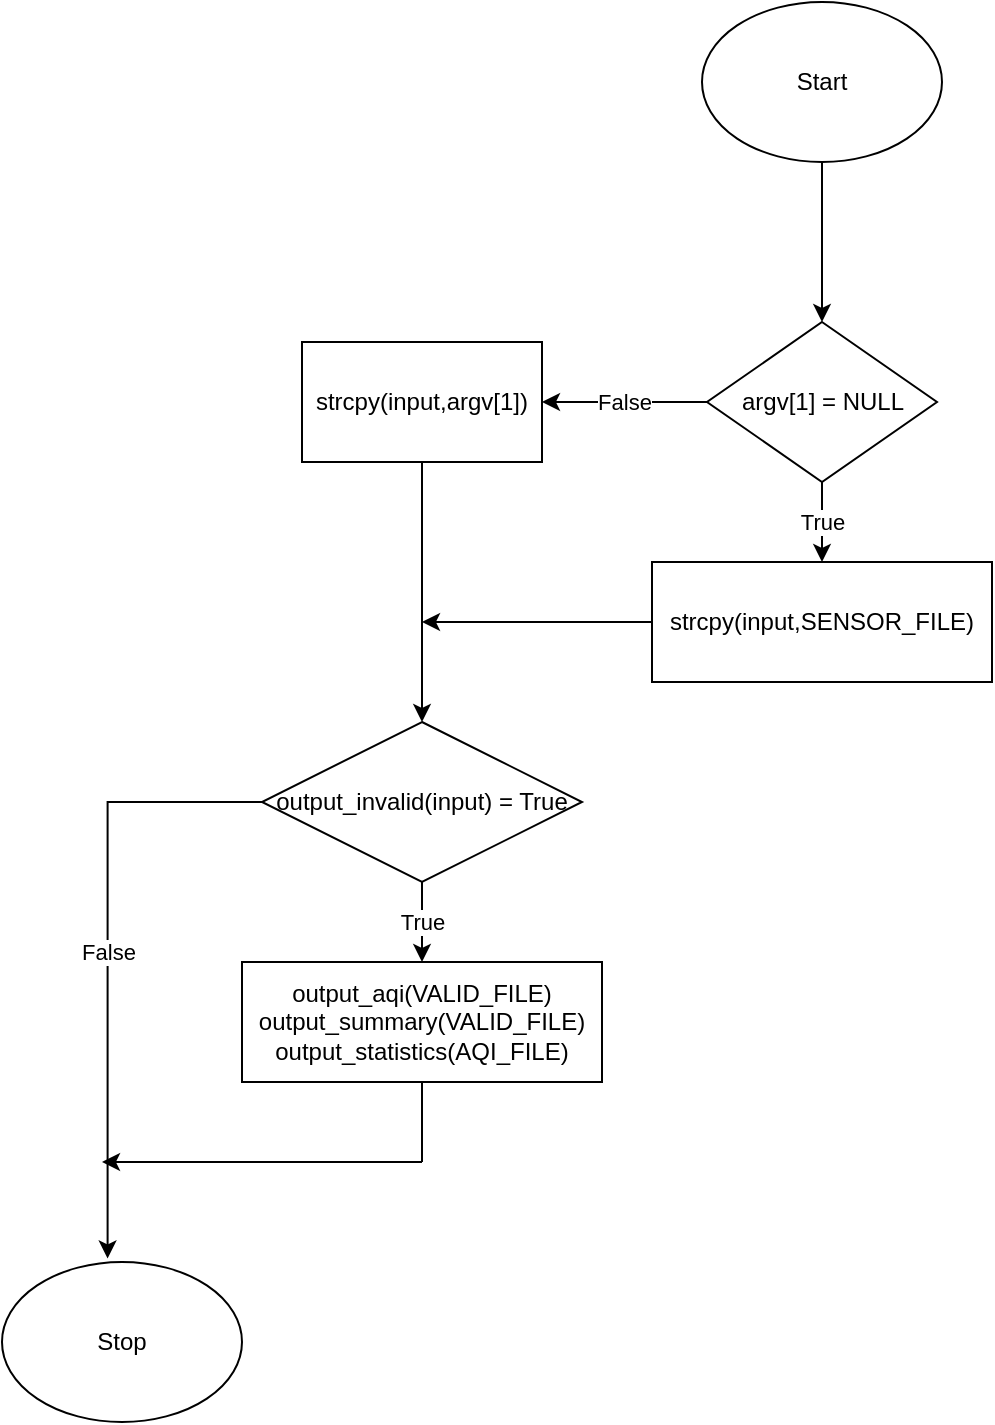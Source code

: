 <mxfile version="20.8.5" type="github">
  <diagram id="DQZnrm14at58Z_wH_9ir" name="Page-1">
    <mxGraphModel dx="2126" dy="469" grid="1" gridSize="10" guides="1" tooltips="1" connect="1" arrows="1" fold="1" page="1" pageScale="1" pageWidth="850" pageHeight="1100" math="0" shadow="0">
      <root>
        <mxCell id="0" />
        <mxCell id="1" parent="0" />
        <mxCell id="yrvu6nifZzw6MvRURIzg-3" value="" style="edgeStyle=orthogonalEdgeStyle;rounded=0;orthogonalLoop=1;jettySize=auto;html=1;" edge="1" parent="1" source="yrvu6nifZzw6MvRURIzg-1" target="yrvu6nifZzw6MvRURIzg-2">
          <mxGeometry relative="1" as="geometry" />
        </mxCell>
        <mxCell id="yrvu6nifZzw6MvRURIzg-1" value="Start" style="ellipse;whiteSpace=wrap;html=1;" vertex="1" parent="1">
          <mxGeometry x="340" y="60" width="120" height="80" as="geometry" />
        </mxCell>
        <mxCell id="yrvu6nifZzw6MvRURIzg-5" value="True" style="edgeStyle=orthogonalEdgeStyle;rounded=0;orthogonalLoop=1;jettySize=auto;html=1;" edge="1" parent="1" source="yrvu6nifZzw6MvRURIzg-2" target="yrvu6nifZzw6MvRURIzg-4">
          <mxGeometry relative="1" as="geometry">
            <Array as="points">
              <mxPoint x="400" y="330" />
              <mxPoint x="400" y="330" />
            </Array>
          </mxGeometry>
        </mxCell>
        <mxCell id="yrvu6nifZzw6MvRURIzg-7" value="False" style="edgeStyle=orthogonalEdgeStyle;rounded=0;orthogonalLoop=1;jettySize=auto;html=1;" edge="1" parent="1" source="yrvu6nifZzw6MvRURIzg-2" target="yrvu6nifZzw6MvRURIzg-6">
          <mxGeometry relative="1" as="geometry" />
        </mxCell>
        <mxCell id="yrvu6nifZzw6MvRURIzg-2" value="argv[1] = NULL" style="rhombus;whiteSpace=wrap;html=1;" vertex="1" parent="1">
          <mxGeometry x="342.5" y="220" width="115" height="80" as="geometry" />
        </mxCell>
        <mxCell id="yrvu6nifZzw6MvRURIzg-10" style="edgeStyle=orthogonalEdgeStyle;rounded=0;orthogonalLoop=1;jettySize=auto;html=1;" edge="1" parent="1" source="yrvu6nifZzw6MvRURIzg-4">
          <mxGeometry relative="1" as="geometry">
            <mxPoint x="200" y="370" as="targetPoint" />
          </mxGeometry>
        </mxCell>
        <mxCell id="yrvu6nifZzw6MvRURIzg-4" value="strcpy(input,SENSOR_FILE)" style="whiteSpace=wrap;html=1;" vertex="1" parent="1">
          <mxGeometry x="315" y="340" width="170" height="60" as="geometry" />
        </mxCell>
        <mxCell id="yrvu6nifZzw6MvRURIzg-9" style="edgeStyle=orthogonalEdgeStyle;rounded=0;orthogonalLoop=1;jettySize=auto;html=1;entryX=0.5;entryY=0;entryDx=0;entryDy=0;" edge="1" parent="1" source="yrvu6nifZzw6MvRURIzg-6" target="yrvu6nifZzw6MvRURIzg-8">
          <mxGeometry relative="1" as="geometry" />
        </mxCell>
        <mxCell id="yrvu6nifZzw6MvRURIzg-6" value="strcpy(input,argv[1])" style="whiteSpace=wrap;html=1;" vertex="1" parent="1">
          <mxGeometry x="140" y="230" width="120" height="60" as="geometry" />
        </mxCell>
        <mxCell id="yrvu6nifZzw6MvRURIzg-14" value="True" style="edgeStyle=orthogonalEdgeStyle;rounded=0;orthogonalLoop=1;jettySize=auto;html=1;" edge="1" parent="1" source="yrvu6nifZzw6MvRURIzg-8" target="yrvu6nifZzw6MvRURIzg-13">
          <mxGeometry relative="1" as="geometry" />
        </mxCell>
        <mxCell id="yrvu6nifZzw6MvRURIzg-16" value="False" style="edgeStyle=orthogonalEdgeStyle;rounded=0;orthogonalLoop=1;jettySize=auto;html=1;entryX=0.44;entryY=-0.022;entryDx=0;entryDy=0;entryPerimeter=0;" edge="1" parent="1" source="yrvu6nifZzw6MvRURIzg-8" target="yrvu6nifZzw6MvRURIzg-15">
          <mxGeometry relative="1" as="geometry" />
        </mxCell>
        <mxCell id="yrvu6nifZzw6MvRURIzg-8" value="output_invalid(input) = True" style="rhombus;whiteSpace=wrap;html=1;" vertex="1" parent="1">
          <mxGeometry x="120" y="420" width="160" height="80" as="geometry" />
        </mxCell>
        <mxCell id="yrvu6nifZzw6MvRURIzg-13" value="output_aqi(VALID_FILE)&lt;br&gt;output_summary(VALID_FILE)&lt;br&gt;output_statistics(AQI_FILE)" style="whiteSpace=wrap;html=1;" vertex="1" parent="1">
          <mxGeometry x="110" y="540" width="180" height="60" as="geometry" />
        </mxCell>
        <mxCell id="yrvu6nifZzw6MvRURIzg-15" value="Stop" style="ellipse;whiteSpace=wrap;html=1;" vertex="1" parent="1">
          <mxGeometry x="-10" y="690" width="120" height="80" as="geometry" />
        </mxCell>
        <mxCell id="yrvu6nifZzw6MvRURIzg-18" value="" style="endArrow=none;html=1;rounded=0;entryX=0.5;entryY=1;entryDx=0;entryDy=0;" edge="1" parent="1" target="yrvu6nifZzw6MvRURIzg-13">
          <mxGeometry width="50" height="50" relative="1" as="geometry">
            <mxPoint x="200" y="640" as="sourcePoint" />
            <mxPoint x="220" y="620" as="targetPoint" />
          </mxGeometry>
        </mxCell>
        <mxCell id="yrvu6nifZzw6MvRURIzg-19" value="" style="endArrow=classic;html=1;rounded=0;" edge="1" parent="1">
          <mxGeometry width="50" height="50" relative="1" as="geometry">
            <mxPoint x="200" y="640" as="sourcePoint" />
            <mxPoint x="40" y="640" as="targetPoint" />
          </mxGeometry>
        </mxCell>
      </root>
    </mxGraphModel>
  </diagram>
</mxfile>
